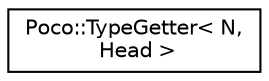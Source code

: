 digraph "Graphical Class Hierarchy"
{
 // LATEX_PDF_SIZE
  edge [fontname="Helvetica",fontsize="10",labelfontname="Helvetica",labelfontsize="10"];
  node [fontname="Helvetica",fontsize="10",shape=record];
  rankdir="LR";
  Node0 [label="Poco::TypeGetter\< N,\l Head \>",height=0.2,width=0.4,color="black", fillcolor="white", style="filled",URL="$structPoco_1_1TypeGetter.html",tooltip=" "];
}
